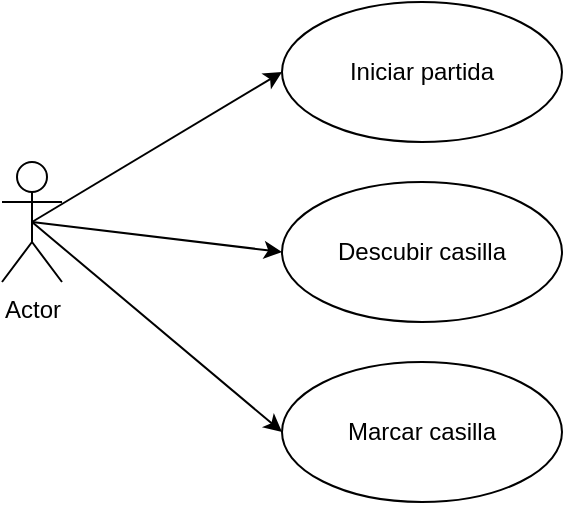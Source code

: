 <mxfile version="23.1.0" type="google">
  <diagram name="Página-1" id="8CB9hDq_G_EzbzMUHOCT">
    <mxGraphModel grid="1" page="1" gridSize="10" guides="1" tooltips="1" connect="1" arrows="1" fold="1" pageScale="1" pageWidth="827" pageHeight="1169" math="0" shadow="0">
      <root>
        <mxCell id="0" />
        <mxCell id="1" parent="0" />
        <mxCell id="Wujbzl1QVHDZwyvm4JEV-1" value="Actor" style="shape=umlActor;verticalLabelPosition=bottom;verticalAlign=top;html=1;" vertex="1" parent="1">
          <mxGeometry x="-270" y="260" width="30" height="60" as="geometry" />
        </mxCell>
        <mxCell id="Wujbzl1QVHDZwyvm4JEV-2" value="Iniciar partida" style="ellipse;whiteSpace=wrap;html=1;" vertex="1" parent="1">
          <mxGeometry x="-130" y="180" width="140" height="70" as="geometry" />
        </mxCell>
        <mxCell id="Wujbzl1QVHDZwyvm4JEV-3" value="Descubir casilla" style="ellipse;whiteSpace=wrap;html=1;" vertex="1" parent="1">
          <mxGeometry x="-130" y="270" width="140" height="70" as="geometry" />
        </mxCell>
        <mxCell id="Wujbzl1QVHDZwyvm4JEV-4" value="Marcar casilla" style="ellipse;whiteSpace=wrap;html=1;" vertex="1" parent="1">
          <mxGeometry x="-130" y="360" width="140" height="70" as="geometry" />
        </mxCell>
        <mxCell id="Wujbzl1QVHDZwyvm4JEV-8" value="" style="endArrow=classic;html=1;rounded=0;exitX=0.5;exitY=0.5;exitDx=0;exitDy=0;exitPerimeter=0;entryX=0;entryY=0.5;entryDx=0;entryDy=0;" edge="1" parent="1" source="Wujbzl1QVHDZwyvm4JEV-1" target="Wujbzl1QVHDZwyvm4JEV-2">
          <mxGeometry width="50" height="50" relative="1" as="geometry">
            <mxPoint x="-90" y="420" as="sourcePoint" />
            <mxPoint x="-40" y="370" as="targetPoint" />
          </mxGeometry>
        </mxCell>
        <mxCell id="Wujbzl1QVHDZwyvm4JEV-11" value="" style="endArrow=classic;html=1;rounded=0;exitX=0.5;exitY=0.5;exitDx=0;exitDy=0;exitPerimeter=0;entryX=0;entryY=0.5;entryDx=0;entryDy=0;" edge="1" parent="1" source="Wujbzl1QVHDZwyvm4JEV-1" target="Wujbzl1QVHDZwyvm4JEV-3">
          <mxGeometry width="50" height="50" relative="1" as="geometry">
            <mxPoint x="-190" y="380" as="sourcePoint" />
            <mxPoint x="-140" y="330" as="targetPoint" />
          </mxGeometry>
        </mxCell>
        <mxCell id="Wujbzl1QVHDZwyvm4JEV-12" value="" style="endArrow=classic;html=1;rounded=0;exitX=0.5;exitY=0.5;exitDx=0;exitDy=0;exitPerimeter=0;entryX=0;entryY=0.5;entryDx=0;entryDy=0;" edge="1" parent="1" source="Wujbzl1QVHDZwyvm4JEV-1" target="Wujbzl1QVHDZwyvm4JEV-4">
          <mxGeometry width="50" height="50" relative="1" as="geometry">
            <mxPoint x="-210" y="380" as="sourcePoint" />
            <mxPoint x="-160" y="330" as="targetPoint" />
          </mxGeometry>
        </mxCell>
      </root>
    </mxGraphModel>
  </diagram>
</mxfile>
